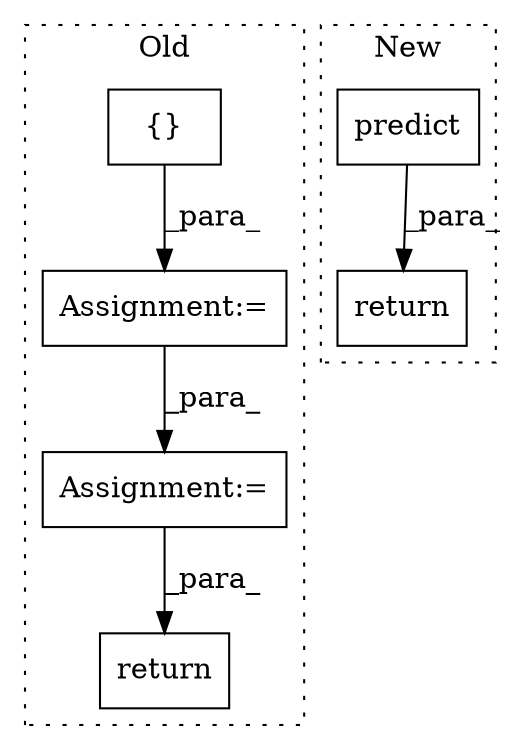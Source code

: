 digraph G {
subgraph cluster0 {
1 [label="return" a="41" s="3046" l="7" shape="box"];
4 [label="Assignment:=" a="7" s="2935" l="1" shape="box"];
5 [label="{}" a="4" s="2975,2986" l="1,1" shape="box"];
6 [label="Assignment:=" a="7" s="2998" l="1" shape="box"];
label = "Old";
style="dotted";
}
subgraph cluster1 {
2 [label="predict" a="32" s="2903,2924" l="8,1" shape="box"];
3 [label="return" a="41" s="2881" l="7" shape="box"];
label = "New";
style="dotted";
}
2 -> 3 [label="_para_"];
4 -> 6 [label="_para_"];
5 -> 4 [label="_para_"];
6 -> 1 [label="_para_"];
}